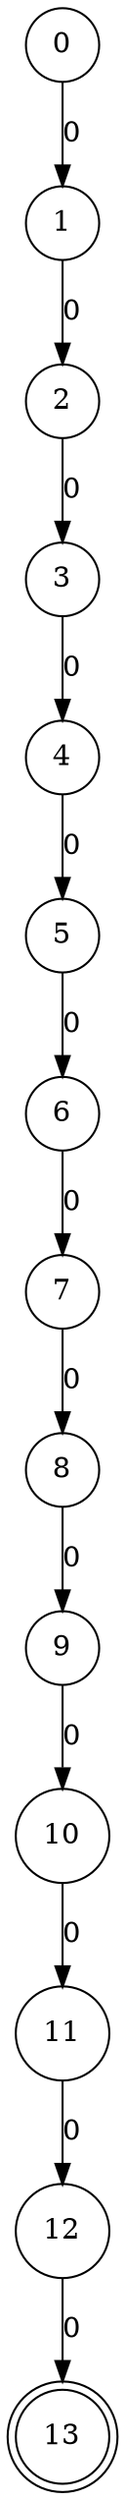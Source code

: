 digraph G {
node [shape = doublecircle];13 ;
node [shape = circle];
0 -> 1 [ label = "0" ];
1 -> 2 [ label = "0" ];
2 -> 3 [ label = "0" ];
3 -> 4 [ label = "0" ];
4 -> 5 [ label = "0" ];
5 -> 6 [ label = "0" ];
6 -> 7 [ label = "0" ];
7 -> 8 [ label = "0" ];
8 -> 9 [ label = "0" ];
9 -> 10 [ label = "0" ];
10 -> 11 [ label = "0" ];
11 -> 12 [ label = "0" ];
12 -> 13 [ label = "0" ];
}
